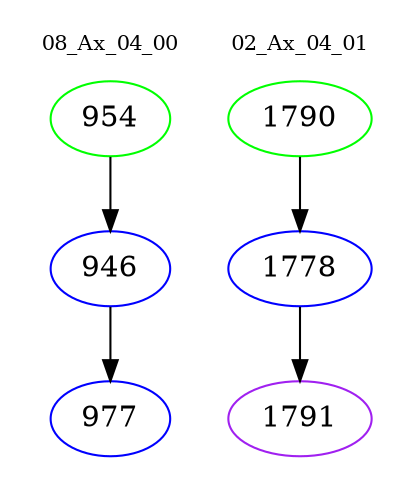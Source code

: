 digraph{
subgraph cluster_0 {
color = white
label = "08_Ax_04_00";
fontsize=10;
T0_954 [label="954", color="green"]
T0_954 -> T0_946 [color="black"]
T0_946 [label="946", color="blue"]
T0_946 -> T0_977 [color="black"]
T0_977 [label="977", color="blue"]
}
subgraph cluster_1 {
color = white
label = "02_Ax_04_01";
fontsize=10;
T1_1790 [label="1790", color="green"]
T1_1790 -> T1_1778 [color="black"]
T1_1778 [label="1778", color="blue"]
T1_1778 -> T1_1791 [color="black"]
T1_1791 [label="1791", color="purple"]
}
}
